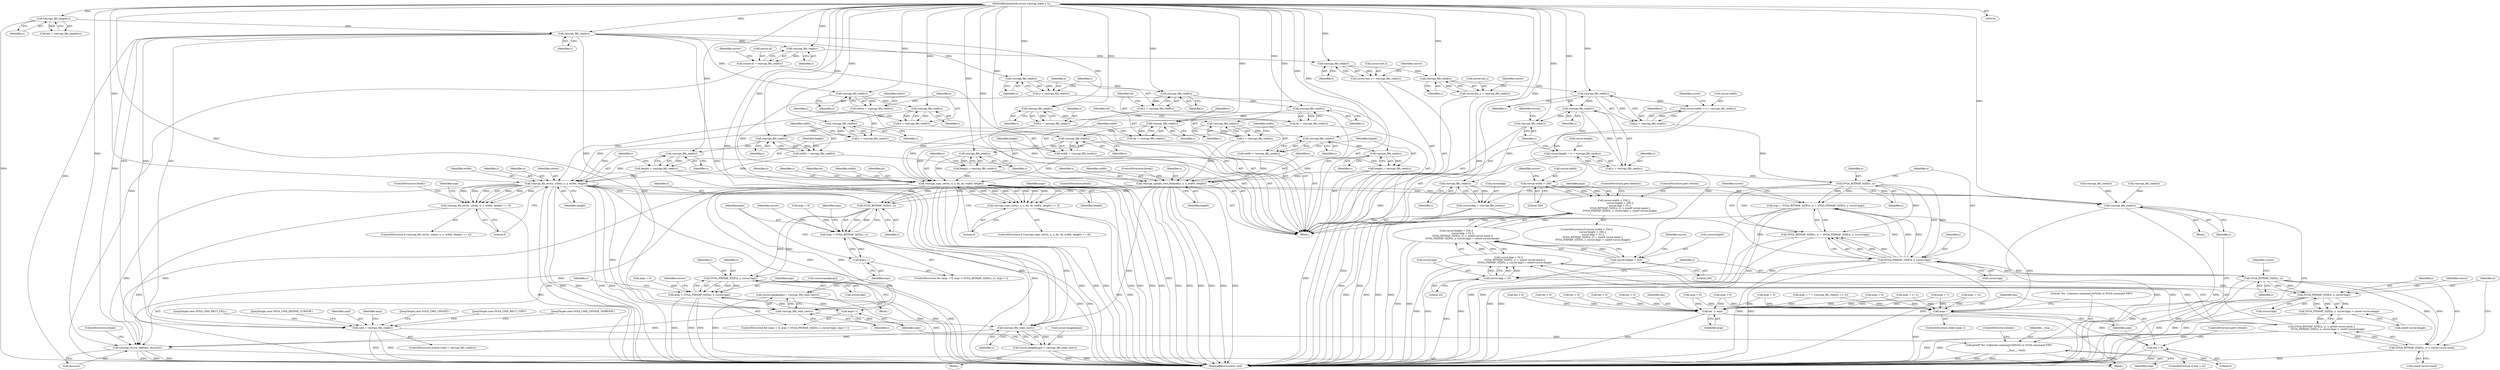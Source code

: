digraph "0_qemu_167d97a3def77ee2dbf6e908b0ecbfe2103977db@API" {
"1000145" [label="(Call,vmsvga_fifo_read(s))"];
"1000125" [label="(Call,vmsvga_fifo_length(s))"];
"1000105" [label="(MethodParameterIn,struct vmsvga_state_s *s)"];
"1000143" [label="(Call,cmd = vmsvga_fifo_read(s))"];
"1000527" [label="(Call,printf(\"%s: Unknown command 0x%02x in SVGA command FIFO\n\",\n                   __func__, cmd))"];
"1000161" [label="(Call,vmsvga_fifo_read(s))"];
"1000159" [label="(Call,x = vmsvga_fifo_read(s))"];
"1000175" [label="(Call,vmsvga_update_rect_delayed(s, x, y, width, height))"];
"1000391" [label="(Call,SVGA_BITMAP_SIZE(x, y))"];
"1000389" [label="(Call,args < SVGA_BITMAP_SIZE(x, y))"];
"1000394" [label="(Call,args++)"];
"1000411" [label="(Call,SVGA_PIXMAP_SIZE(x, y, cursor.bpp))"];
"1000409" [label="(Call,args < SVGA_PIXMAP_SIZE(x, y, cursor.bpp))"];
"1000417" [label="(Call,args++)"];
"1000403" [label="(Call,vmsvga_fifo_read_raw(s))"];
"1000397" [label="(Call,cursor.mask[args] = vmsvga_fifo_read_raw(s))"];
"1000426" [label="(Call,vmsvga_fifo_read_raw(s))"];
"1000420" [label="(Call,cursor.image[args] = vmsvga_fifo_read_raw(s))"];
"1000428" [label="(Call,vmsvga_cursor_define(s, &cursor))"];
"1000165" [label="(Call,vmsvga_fifo_read(s))"];
"1000163" [label="(Call,y = vmsvga_fifo_read(s))"];
"1000169" [label="(Call,vmsvga_fifo_read(s))"];
"1000167" [label="(Call,width = vmsvga_fifo_read(s))"];
"1000173" [label="(Call,vmsvga_fifo_read(s))"];
"1000171" [label="(Call,height = vmsvga_fifo_read(s))"];
"1000194" [label="(Call,vmsvga_fifo_read(s))"];
"1000192" [label="(Call,colour = vmsvga_fifo_read(s))"];
"1000214" [label="(Call,vmsvga_fill_rect(s, colour, x, y, width, height))"];
"1000213" [label="(Call,vmsvga_fill_rect(s, colour, x, y, width, height) == 0)"];
"1000525" [label="(Call,vmsvga_fifo_read(s))"];
"1000198" [label="(Call,vmsvga_fifo_read(s))"];
"1000196" [label="(Call,x = vmsvga_fifo_read(s))"];
"1000202" [label="(Call,vmsvga_fifo_read(s))"];
"1000200" [label="(Call,y = vmsvga_fifo_read(s))"];
"1000206" [label="(Call,vmsvga_fifo_read(s))"];
"1000204" [label="(Call,width = vmsvga_fifo_read(s))"];
"1000210" [label="(Call,vmsvga_fifo_read(s))"];
"1000208" [label="(Call,height = vmsvga_fifo_read(s))"];
"1000240" [label="(Call,vmsvga_fifo_read(s))"];
"1000238" [label="(Call,x = vmsvga_fifo_read(s))"];
"1000264" [label="(Call,vmsvga_copy_rect(s, x, y, dx, dy, width, height))"];
"1000263" [label="(Call,vmsvga_copy_rect(s, x, y, dx, dy, width, height) == 0)"];
"1000244" [label="(Call,vmsvga_fifo_read(s))"];
"1000242" [label="(Call,y = vmsvga_fifo_read(s))"];
"1000248" [label="(Call,vmsvga_fifo_read(s))"];
"1000246" [label="(Call,dx = vmsvga_fifo_read(s))"];
"1000252" [label="(Call,vmsvga_fifo_read(s))"];
"1000250" [label="(Call,dy = vmsvga_fifo_read(s))"];
"1000256" [label="(Call,vmsvga_fifo_read(s))"];
"1000254" [label="(Call,width = vmsvga_fifo_read(s))"];
"1000260" [label="(Call,vmsvga_fifo_read(s))"];
"1000258" [label="(Call,height = vmsvga_fifo_read(s))"];
"1000293" [label="(Call,vmsvga_fifo_read(s))"];
"1000289" [label="(Call,cursor.id = vmsvga_fifo_read(s))"];
"1000299" [label="(Call,vmsvga_fifo_read(s))"];
"1000295" [label="(Call,cursor.hot_x = vmsvga_fifo_read(s))"];
"1000305" [label="(Call,vmsvga_fifo_read(s))"];
"1000301" [label="(Call,cursor.hot_y = vmsvga_fifo_read(s))"];
"1000313" [label="(Call,vmsvga_fifo_read(s))"];
"1000307" [label="(Call,cursor.width = x = vmsvga_fifo_read(s))"];
"1000345" [label="(Call,cursor.width > 256)"];
"1000344" [label="(Call,cursor.width > 256 ||\n                cursor.height > 256 ||\n                cursor.bpp > 32 ||\n                SVGA_BITMAP_SIZE(x, y) > sizeof cursor.mask ||\n                SVGA_PIXMAP_SIZE(x, y, cursor.bpp) > sizeof cursor.image)"];
"1000311" [label="(Call,x = vmsvga_fifo_read(s))"];
"1000334" [label="(Call,SVGA_BITMAP_SIZE(x, y))"];
"1000331" [label="(Call,args = SVGA_BITMAP_SIZE(x, y) + SVGA_PIXMAP_SIZE(x, y, cursor.bpp))"];
"1000512" [label="(Call,len -= args)"];
"1000516" [label="(Call,len < 0)"];
"1000522" [label="(Call,args--)"];
"1000333" [label="(Call,SVGA_BITMAP_SIZE(x, y) + SVGA_PIXMAP_SIZE(x, y, cursor.bpp))"];
"1000337" [label="(Call,SVGA_PIXMAP_SIZE(x, y, cursor.bpp))"];
"1000357" [label="(Call,cursor.bpp > 32)"];
"1000356" [label="(Call,cursor.bpp > 32 ||\n                SVGA_BITMAP_SIZE(x, y) > sizeof cursor.mask ||\n                SVGA_PIXMAP_SIZE(x, y, cursor.bpp) > sizeof cursor.image)"];
"1000350" [label="(Call,cursor.height > 256 ||\n                cursor.bpp > 32 ||\n                SVGA_BITMAP_SIZE(x, y) > sizeof cursor.mask ||\n                SVGA_PIXMAP_SIZE(x, y, cursor.bpp) > sizeof cursor.image)"];
"1000372" [label="(Call,SVGA_PIXMAP_SIZE(x, y, cursor.bpp))"];
"1000371" [label="(Call,SVGA_PIXMAP_SIZE(x, y, cursor.bpp) > sizeof cursor.image)"];
"1000362" [label="(Call,SVGA_BITMAP_SIZE(x, y) > sizeof cursor.mask ||\n                SVGA_PIXMAP_SIZE(x, y, cursor.bpp) > sizeof cursor.image)"];
"1000364" [label="(Call,SVGA_BITMAP_SIZE(x, y))"];
"1000363" [label="(Call,SVGA_BITMAP_SIZE(x, y) > sizeof cursor.mask)"];
"1000321" [label="(Call,vmsvga_fifo_read(s))"];
"1000315" [label="(Call,cursor.height = y = vmsvga_fifo_read(s))"];
"1000351" [label="(Call,cursor.height > 256)"];
"1000319" [label="(Call,y = vmsvga_fifo_read(s))"];
"1000323" [label="(Call,vmsvga_fifo_read(s))"];
"1000329" [label="(Call,vmsvga_fifo_read(s))"];
"1000325" [label="(Call,cursor.bpp = vmsvga_fifo_read(s))"];
"1000224" [label="(Call,args = 0)"];
"1000204" [label="(Call,width = vmsvga_fifo_read(s))"];
"1000400" [label="(Identifier,cursor)"];
"1000177" [label="(Identifier,x)"];
"1000241" [label="(Identifier,s)"];
"1000438" [label="(Call,len < 0)"];
"1000385" [label="(ControlStructure,for (args = 0; args < SVGA_BITMAP_SIZE(x, y); args++))"];
"1000275" [label="(Call,args = 0)"];
"1000359" [label="(Identifier,cursor)"];
"1000279" [label="(JumpTarget,case SVGA_CMD_DEFINE_CURSOR:)"];
"1000523" [label="(Identifier,args)"];
"1000274" [label="(ControlStructure,break;)"];
"1000420" [label="(Call,cursor.image[args] = vmsvga_fifo_read_raw(s))"];
"1000252" [label="(Call,vmsvga_fifo_read(s))"];
"1000367" [label="(Call,sizeof cursor.mask)"];
"1000203" [label="(Identifier,s)"];
"1000492" [label="(Call,vmsvga_fifo_read(s))"];
"1000264" [label="(Call,vmsvga_copy_rect(s, x, y, dx, dy, width, height))"];
"1000406" [label="(Call,args = 0)"];
"1000166" [label="(Identifier,s)"];
"1000386" [label="(Call,args = 0)"];
"1000257" [label="(Identifier,s)"];
"1000335" [label="(Identifier,x)"];
"1000357" [label="(Call,cursor.bpp > 32)"];
"1000187" [label="(Call,len < 0)"];
"1000417" [label="(Call,args++)"];
"1000272" [label="(Literal,0)"];
"1000250" [label="(Call,dy = vmsvga_fifo_read(s))"];
"1000369" [label="(Identifier,cursor)"];
"1000364" [label="(Call,SVGA_BITMAP_SIZE(x, y))"];
"1000201" [label="(Identifier,y)"];
"1000428" [label="(Call,vmsvga_cursor_define(s, &cursor))"];
"1000302" [label="(Call,cursor.hot_y)"];
"1000213" [label="(Call,vmsvga_fill_rect(s, colour, x, y, width, height) == 0)"];
"1000233" [label="(Call,len < 0)"];
"1000301" [label="(Call,cursor.hot_y = vmsvga_fifo_read(s))"];
"1000405" [label="(ControlStructure,for (args = 0; args < SVGA_PIXMAP_SIZE(x, y, cursor.bpp); args++))"];
"1000375" [label="(Call,cursor.bpp)"];
"1000432" [label="(ControlStructure,break;)"];
"1000332" [label="(Identifier,args)"];
"1000260" [label="(Call,vmsvga_fifo_read(s))"];
"1000175" [label="(Call,vmsvga_update_rect_delayed(s, x, y, width, height))"];
"1000371" [label="(Call,SVGA_PIXMAP_SIZE(x, y, cursor.bpp) > sizeof cursor.image)"];
"1000497" [label="(Call,args = 12)"];
"1000362" [label="(Call,SVGA_BITMAP_SIZE(x, y) > sizeof cursor.mask ||\n                SVGA_PIXMAP_SIZE(x, y, cursor.bpp) > sizeof cursor.image)"];
"1000180" [label="(Identifier,height)"];
"1000297" [label="(Identifier,cursor)"];
"1000312" [label="(Identifier,x)"];
"1000268" [label="(Identifier,dx)"];
"1000325" [label="(Call,cursor.bpp = vmsvga_fifo_read(s))"];
"1000225" [label="(Identifier,args)"];
"1000308" [label="(Call,cursor.width)"];
"1000355" [label="(Literal,256)"];
"1000172" [label="(Identifier,height)"];
"1000426" [label="(Call,vmsvga_fifo_read_raw(s))"];
"1000246" [label="(Call,dx = vmsvga_fifo_read(s))"];
"1000179" [label="(Identifier,width)"];
"1000404" [label="(Identifier,s)"];
"1000181" [label="(ControlStructure,break;)"];
"1000322" [label="(Identifier,s)"];
"1000270" [label="(Identifier,width)"];
"1000339" [label="(Identifier,y)"];
"1000316" [label="(Call,cursor.height)"];
"1000199" [label="(Identifier,s)"];
"1000423" [label="(Identifier,cursor)"];
"1000165" [label="(Call,vmsvga_fifo_read(s))"];
"1000209" [label="(Identifier,height)"];
"1000173" [label="(Call,vmsvga_fifo_read(s))"];
"1000258" [label="(Call,height = vmsvga_fifo_read(s))"];
"1000520" [label="(ControlStructure,goto rewind;)"];
"1000299" [label="(Call,vmsvga_fifo_read(s))"];
"1000526" [label="(Identifier,s)"];
"1000361" [label="(Literal,32)"];
"1000194" [label="(Call,vmsvga_fifo_read(s))"];
"1000336" [label="(Identifier,y)"];
"1000330" [label="(Identifier,s)"];
"1000265" [label="(Identifier,s)"];
"1000366" [label="(Identifier,y)"];
"1000517" [label="(Identifier,len)"];
"1000329" [label="(Call,vmsvga_fifo_read(s))"];
"1000168" [label="(Identifier,width)"];
"1000524" [label="(Block,)"];
"1000324" [label="(Identifier,s)"];
"1000123" [label="(Call,len = vmsvga_fifo_length(s))"];
"1000253" [label="(Identifier,s)"];
"1000513" [label="(Identifier,len)"];
"1000212" [label="(ControlStructure,if (vmsvga_fill_rect(s, colour, x, y, width, height) == 0))"];
"1000333" [label="(Call,SVGA_BITMAP_SIZE(x, y) + SVGA_PIXMAP_SIZE(x, y, cursor.bpp))"];
"1000429" [label="(Identifier,s)"];
"1000159" [label="(Call,x = vmsvga_fifo_read(s))"];
"1000198" [label="(Call,vmsvga_fifo_read(s))"];
"1000261" [label="(Identifier,s)"];
"1000105" [label="(MethodParameterIn,struct vmsvga_state_s *s)"];
"1000162" [label="(Identifier,s)"];
"1000418" [label="(Identifier,args)"];
"1000217" [label="(Identifier,x)"];
"1000327" [label="(Identifier,cursor)"];
"1000392" [label="(Identifier,x)"];
"1000419" [label="(Block,)"];
"1000144" [label="(Identifier,cmd)"];
"1000410" [label="(Identifier,args)"];
"1000345" [label="(Call,cursor.width > 256)"];
"1000259" [label="(Identifier,height)"];
"1000384" [label="(ControlStructure,goto rewind;)"];
"1000387" [label="(Identifier,args)"];
"1000323" [label="(Call,vmsvga_fifo_read(s))"];
"1000245" [label="(Identifier,s)"];
"1000242" [label="(Call,y = vmsvga_fifo_read(s))"];
"1000306" [label="(Identifier,s)"];
"1000284" [label="(Call,len < 0)"];
"1000352" [label="(Call,cursor.height)"];
"1000326" [label="(Call,cursor.bpp)"];
"1000148" [label="(JumpTarget,case SVGA_CMD_UPDATE:)"];
"1000228" [label="(JumpTarget,case SVGA_CMD_RECT_COPY:)"];
"1000530" [label="(Identifier,cmd)"];
"1000300" [label="(Identifier,s)"];
"1000303" [label="(Identifier,cursor)"];
"1000350" [label="(Call,cursor.height > 256 ||\n                cursor.bpp > 32 ||\n                SVGA_BITMAP_SIZE(x, y) > sizeof cursor.mask ||\n                SVGA_PIXMAP_SIZE(x, y, cursor.bpp) > sizeof cursor.image)"];
"1000412" [label="(Identifier,x)"];
"1000396" [label="(Block,)"];
"1000334" [label="(Call,SVGA_BITMAP_SIZE(x, y))"];
"1000305" [label="(Call,vmsvga_fifo_read(s))"];
"1000549" [label="(MethodReturn,static void)"];
"1000427" [label="(Identifier,s)"];
"1000393" [label="(Identifier,y)"];
"1000216" [label="(Identifier,colour)"];
"1000169" [label="(Call,vmsvga_fifo_read(s))"];
"1000263" [label="(Call,vmsvga_copy_rect(s, x, y, dx, dy, width, height) == 0)"];
"1000143" [label="(Call,cmd = vmsvga_fifo_read(s))"];
"1000161" [label="(Call,vmsvga_fifo_read(s))"];
"1000267" [label="(Identifier,y)"];
"1000409" [label="(Call,args < SVGA_PIXMAP_SIZE(x, y, cursor.bpp))"];
"1000455" [label="(Call,vmsvga_fifo_read(s))"];
"1000254" [label="(Call,width = vmsvga_fifo_read(s))"];
"1000200" [label="(Call,y = vmsvga_fifo_read(s))"];
"1000411" [label="(Call,SVGA_PIXMAP_SIZE(x, y, cursor.bpp))"];
"1000525" [label="(Call,vmsvga_fifo_read(s))"];
"1000309" [label="(Identifier,cursor)"];
"1000195" [label="(Identifier,s)"];
"1000343" [label="(ControlStructure,if (cursor.width > 256 ||\n                cursor.height > 256 ||\n                cursor.bpp > 32 ||\n                SVGA_BITMAP_SIZE(x, y) > sizeof cursor.mask ||\n                SVGA_PIXMAP_SIZE(x, y, cursor.bpp) > sizeof cursor.image))"];
"1000383" [label="(ControlStructure,goto badcmd;)"];
"1000314" [label="(Identifier,s)"];
"1000380" [label="(Identifier,cursor)"];
"1000337" [label="(Call,SVGA_PIXMAP_SIZE(x, y, cursor.bpp))"];
"1000521" [label="(ControlStructure,while (args--))"];
"1000142" [label="(ControlStructure,switch (cmd = vmsvga_fifo_read(s)))"];
"1000269" [label="(Identifier,dy)"];
"1000266" [label="(Identifier,x)"];
"1000240" [label="(Call,vmsvga_fifo_read(s))"];
"1000211" [label="(Identifier,s)"];
"1000531" [label="(ControlStructure,break;)"];
"1000344" [label="(Call,cursor.width > 256 ||\n                cursor.height > 256 ||\n                cursor.bpp > 32 ||\n                SVGA_BITMAP_SIZE(x, y) > sizeof cursor.mask ||\n                SVGA_PIXMAP_SIZE(x, y, cursor.bpp) > sizeof cursor.image)"];
"1000315" [label="(Call,cursor.height = y = vmsvga_fifo_read(s))"];
"1000197" [label="(Identifier,x)"];
"1000126" [label="(Identifier,s)"];
"1000248" [label="(Call,vmsvga_fifo_read(s))"];
"1000374" [label="(Identifier,y)"];
"1000244" [label="(Call,vmsvga_fifo_read(s))"];
"1000363" [label="(Call,SVGA_BITMAP_SIZE(x, y) > sizeof cursor.mask)"];
"1000176" [label="(Identifier,s)"];
"1000478" [label="(Call,len < 0)"];
"1000407" [label="(Identifier,args)"];
"1000170" [label="(Identifier,s)"];
"1000146" [label="(Identifier,s)"];
"1000290" [label="(Call,cursor.id)"];
"1000351" [label="(Call,cursor.height > 256)"];
"1000522" [label="(Call,args--)"];
"1000516" [label="(Call,len < 0)"];
"1000346" [label="(Call,cursor.width)"];
"1000196" [label="(Call,x = vmsvga_fifo_read(s))"];
"1000518" [label="(Literal,0)"];
"1000271" [label="(Identifier,height)"];
"1000149" [label="(JumpTarget,case SVGA_CMD_UPDATE_VERBOSE:)"];
"1000163" [label="(Call,y = vmsvga_fifo_read(s))"];
"1000238" [label="(Call,x = vmsvga_fifo_read(s))"];
"1000349" [label="(Literal,256)"];
"1000293" [label="(Call,vmsvga_fifo_read(s))"];
"1000223" [label="(ControlStructure,break;)"];
"1000365" [label="(Identifier,x)"];
"1000147" [label="(Block,)"];
"1000394" [label="(Call,args++)"];
"1000193" [label="(Identifier,colour)"];
"1000512" [label="(Call,len -= args)"];
"1000207" [label="(Identifier,s)"];
"1000276" [label="(Identifier,args)"];
"1000391" [label="(Call,SVGA_BITMAP_SIZE(x, y))"];
"1000262" [label="(ControlStructure,if (vmsvga_copy_rect(s, x, y, dx, dy, width, height) == 0))"];
"1000414" [label="(Call,cursor.bpp)"];
"1000347" [label="(Identifier,cursor)"];
"1000320" [label="(Identifier,y)"];
"1000255" [label="(Identifier,width)"];
"1000294" [label="(Identifier,s)"];
"1000529" [label="(Identifier,__func__)"];
"1000338" [label="(Identifier,x)"];
"1000464" [label="(Call,args = 6)"];
"1000192" [label="(Call,colour = vmsvga_fifo_read(s))"];
"1000289" [label="(Call,cursor.id = vmsvga_fifo_read(s))"];
"1000239" [label="(Identifier,x)"];
"1000378" [label="(Call,sizeof cursor.image)"];
"1000321" [label="(Call,vmsvga_fifo_read(s))"];
"1000372" [label="(Call,SVGA_PIXMAP_SIZE(x, y, cursor.bpp))"];
"1000220" [label="(Identifier,height)"];
"1000469" [label="(Call,args = 7)"];
"1000313" [label="(Call,vmsvga_fifo_read(s))"];
"1000218" [label="(Identifier,y)"];
"1000389" [label="(Call,args < SVGA_BITMAP_SIZE(x, y))"];
"1000210" [label="(Call,vmsvga_fifo_read(s))"];
"1000390" [label="(Identifier,args)"];
"1000295" [label="(Call,cursor.hot_x = vmsvga_fifo_read(s))"];
"1000296" [label="(Call,cursor.hot_x)"];
"1000125" [label="(Call,vmsvga_fifo_length(s))"];
"1000247" [label="(Identifier,dx)"];
"1000182" [label="(JumpTarget,case SVGA_CMD_RECT_FILL:)"];
"1000164" [label="(Identifier,y)"];
"1000174" [label="(Identifier,s)"];
"1000514" [label="(Identifier,args)"];
"1000251" [label="(Identifier,dy)"];
"1000508" [label="(Call,args = 0)"];
"1000256" [label="(Call,vmsvga_fifo_read(s))"];
"1000219" [label="(Identifier,width)"];
"1000145" [label="(Call,vmsvga_fifo_read(s))"];
"1000171" [label="(Call,height = vmsvga_fifo_read(s))"];
"1000214" [label="(Call,vmsvga_fill_rect(s, colour, x, y, width, height))"];
"1000395" [label="(Identifier,args)"];
"1000311" [label="(Call,x = vmsvga_fifo_read(s))"];
"1000178" [label="(Identifier,y)"];
"1000397" [label="(Call,cursor.mask[args] = vmsvga_fifo_read_raw(s))"];
"1000457" [label="(Call,args = x * y)"];
"1000205" [label="(Identifier,width)"];
"1000249" [label="(Identifier,s)"];
"1000487" [label="(Call,args = 7 + (vmsvga_fifo_read(s) >> 2))"];
"1000515" [label="(ControlStructure,if (len < 0))"];
"1000413" [label="(Identifier,y)"];
"1000528" [label="(Literal,\"%s: Unknown command 0x%02x in SVGA command FIFO\n\")"];
"1000356" [label="(Call,cursor.bpp > 32 ||\n                SVGA_BITMAP_SIZE(x, y) > sizeof cursor.mask ||\n                SVGA_PIXMAP_SIZE(x, y, cursor.bpp) > sizeof cursor.image)"];
"1000358" [label="(Call,cursor.bpp)"];
"1000221" [label="(Literal,0)"];
"1000373" [label="(Identifier,x)"];
"1000215" [label="(Identifier,s)"];
"1000206" [label="(Call,vmsvga_fifo_read(s))"];
"1000331" [label="(Call,args = SVGA_BITMAP_SIZE(x, y) + SVGA_PIXMAP_SIZE(x, y, cursor.bpp))"];
"1000319" [label="(Call,y = vmsvga_fifo_read(s))"];
"1000243" [label="(Identifier,y)"];
"1000430" [label="(Call,&cursor)"];
"1000340" [label="(Call,cursor.bpp)"];
"1000421" [label="(Call,cursor.image[args])"];
"1000398" [label="(Call,cursor.mask[args])"];
"1000317" [label="(Identifier,cursor)"];
"1000208" [label="(Call,height = vmsvga_fifo_read(s))"];
"1000160" [label="(Identifier,x)"];
"1000307" [label="(Call,cursor.width = x = vmsvga_fifo_read(s))"];
"1000353" [label="(Identifier,cursor)"];
"1000202" [label="(Call,vmsvga_fifo_read(s))"];
"1000167" [label="(Call,width = vmsvga_fifo_read(s))"];
"1000403" [label="(Call,vmsvga_fifo_read_raw(s))"];
"1000527" [label="(Call,printf(\"%s: Unknown command 0x%02x in SVGA command FIFO\n\",\n                   __func__, cmd))"];
"1000136" [label="(Block,)"];
"1000145" -> "1000143"  [label="AST: "];
"1000145" -> "1000146"  [label="CFG: "];
"1000146" -> "1000145"  [label="AST: "];
"1000143" -> "1000145"  [label="CFG: "];
"1000145" -> "1000549"  [label="DDG: "];
"1000145" -> "1000143"  [label="DDG: "];
"1000125" -> "1000145"  [label="DDG: "];
"1000105" -> "1000145"  [label="DDG: "];
"1000145" -> "1000161"  [label="DDG: "];
"1000145" -> "1000194"  [label="DDG: "];
"1000145" -> "1000240"  [label="DDG: "];
"1000145" -> "1000293"  [label="DDG: "];
"1000145" -> "1000403"  [label="DDG: "];
"1000145" -> "1000426"  [label="DDG: "];
"1000145" -> "1000428"  [label="DDG: "];
"1000125" -> "1000123"  [label="AST: "];
"1000125" -> "1000126"  [label="CFG: "];
"1000126" -> "1000125"  [label="AST: "];
"1000123" -> "1000125"  [label="CFG: "];
"1000125" -> "1000549"  [label="DDG: "];
"1000125" -> "1000123"  [label="DDG: "];
"1000105" -> "1000125"  [label="DDG: "];
"1000105" -> "1000104"  [label="AST: "];
"1000105" -> "1000549"  [label="DDG: "];
"1000105" -> "1000161"  [label="DDG: "];
"1000105" -> "1000165"  [label="DDG: "];
"1000105" -> "1000169"  [label="DDG: "];
"1000105" -> "1000173"  [label="DDG: "];
"1000105" -> "1000175"  [label="DDG: "];
"1000105" -> "1000194"  [label="DDG: "];
"1000105" -> "1000198"  [label="DDG: "];
"1000105" -> "1000202"  [label="DDG: "];
"1000105" -> "1000206"  [label="DDG: "];
"1000105" -> "1000210"  [label="DDG: "];
"1000105" -> "1000214"  [label="DDG: "];
"1000105" -> "1000240"  [label="DDG: "];
"1000105" -> "1000244"  [label="DDG: "];
"1000105" -> "1000248"  [label="DDG: "];
"1000105" -> "1000252"  [label="DDG: "];
"1000105" -> "1000256"  [label="DDG: "];
"1000105" -> "1000260"  [label="DDG: "];
"1000105" -> "1000264"  [label="DDG: "];
"1000105" -> "1000293"  [label="DDG: "];
"1000105" -> "1000299"  [label="DDG: "];
"1000105" -> "1000305"  [label="DDG: "];
"1000105" -> "1000313"  [label="DDG: "];
"1000105" -> "1000321"  [label="DDG: "];
"1000105" -> "1000323"  [label="DDG: "];
"1000105" -> "1000329"  [label="DDG: "];
"1000105" -> "1000403"  [label="DDG: "];
"1000105" -> "1000426"  [label="DDG: "];
"1000105" -> "1000428"  [label="DDG: "];
"1000105" -> "1000525"  [label="DDG: "];
"1000143" -> "1000142"  [label="AST: "];
"1000144" -> "1000143"  [label="AST: "];
"1000148" -> "1000143"  [label="CFG: "];
"1000149" -> "1000143"  [label="CFG: "];
"1000182" -> "1000143"  [label="CFG: "];
"1000228" -> "1000143"  [label="CFG: "];
"1000279" -> "1000143"  [label="CFG: "];
"1000387" -> "1000143"  [label="CFG: "];
"1000143" -> "1000549"  [label="DDG: "];
"1000143" -> "1000549"  [label="DDG: "];
"1000143" -> "1000527"  [label="DDG: "];
"1000527" -> "1000136"  [label="AST: "];
"1000527" -> "1000530"  [label="CFG: "];
"1000528" -> "1000527"  [label="AST: "];
"1000529" -> "1000527"  [label="AST: "];
"1000530" -> "1000527"  [label="AST: "];
"1000531" -> "1000527"  [label="CFG: "];
"1000527" -> "1000549"  [label="DDG: "];
"1000527" -> "1000549"  [label="DDG: "];
"1000527" -> "1000549"  [label="DDG: "];
"1000161" -> "1000159"  [label="AST: "];
"1000161" -> "1000162"  [label="CFG: "];
"1000162" -> "1000161"  [label="AST: "];
"1000159" -> "1000161"  [label="CFG: "];
"1000161" -> "1000159"  [label="DDG: "];
"1000161" -> "1000165"  [label="DDG: "];
"1000159" -> "1000147"  [label="AST: "];
"1000160" -> "1000159"  [label="AST: "];
"1000164" -> "1000159"  [label="CFG: "];
"1000159" -> "1000175"  [label="DDG: "];
"1000175" -> "1000147"  [label="AST: "];
"1000175" -> "1000180"  [label="CFG: "];
"1000176" -> "1000175"  [label="AST: "];
"1000177" -> "1000175"  [label="AST: "];
"1000178" -> "1000175"  [label="AST: "];
"1000179" -> "1000175"  [label="AST: "];
"1000180" -> "1000175"  [label="AST: "];
"1000181" -> "1000175"  [label="CFG: "];
"1000175" -> "1000549"  [label="DDG: "];
"1000175" -> "1000549"  [label="DDG: "];
"1000175" -> "1000549"  [label="DDG: "];
"1000175" -> "1000549"  [label="DDG: "];
"1000175" -> "1000549"  [label="DDG: "];
"1000175" -> "1000549"  [label="DDG: "];
"1000173" -> "1000175"  [label="DDG: "];
"1000163" -> "1000175"  [label="DDG: "];
"1000167" -> "1000175"  [label="DDG: "];
"1000171" -> "1000175"  [label="DDG: "];
"1000175" -> "1000391"  [label="DDG: "];
"1000175" -> "1000391"  [label="DDG: "];
"1000175" -> "1000403"  [label="DDG: "];
"1000175" -> "1000426"  [label="DDG: "];
"1000175" -> "1000428"  [label="DDG: "];
"1000391" -> "1000389"  [label="AST: "];
"1000391" -> "1000393"  [label="CFG: "];
"1000392" -> "1000391"  [label="AST: "];
"1000393" -> "1000391"  [label="AST: "];
"1000389" -> "1000391"  [label="CFG: "];
"1000391" -> "1000389"  [label="DDG: "];
"1000391" -> "1000389"  [label="DDG: "];
"1000214" -> "1000391"  [label="DDG: "];
"1000214" -> "1000391"  [label="DDG: "];
"1000264" -> "1000391"  [label="DDG: "];
"1000264" -> "1000391"  [label="DDG: "];
"1000391" -> "1000411"  [label="DDG: "];
"1000391" -> "1000411"  [label="DDG: "];
"1000389" -> "1000385"  [label="AST: "];
"1000390" -> "1000389"  [label="AST: "];
"1000400" -> "1000389"  [label="CFG: "];
"1000407" -> "1000389"  [label="CFG: "];
"1000389" -> "1000549"  [label="DDG: "];
"1000389" -> "1000549"  [label="DDG: "];
"1000386" -> "1000389"  [label="DDG: "];
"1000394" -> "1000389"  [label="DDG: "];
"1000389" -> "1000394"  [label="DDG: "];
"1000394" -> "1000385"  [label="AST: "];
"1000394" -> "1000395"  [label="CFG: "];
"1000395" -> "1000394"  [label="AST: "];
"1000390" -> "1000394"  [label="CFG: "];
"1000411" -> "1000409"  [label="AST: "];
"1000411" -> "1000414"  [label="CFG: "];
"1000412" -> "1000411"  [label="AST: "];
"1000413" -> "1000411"  [label="AST: "];
"1000414" -> "1000411"  [label="AST: "];
"1000409" -> "1000411"  [label="CFG: "];
"1000411" -> "1000549"  [label="DDG: "];
"1000411" -> "1000549"  [label="DDG: "];
"1000411" -> "1000549"  [label="DDG: "];
"1000411" -> "1000409"  [label="DDG: "];
"1000411" -> "1000409"  [label="DDG: "];
"1000411" -> "1000409"  [label="DDG: "];
"1000409" -> "1000405"  [label="AST: "];
"1000410" -> "1000409"  [label="AST: "];
"1000423" -> "1000409"  [label="CFG: "];
"1000429" -> "1000409"  [label="CFG: "];
"1000409" -> "1000549"  [label="DDG: "];
"1000409" -> "1000549"  [label="DDG: "];
"1000409" -> "1000549"  [label="DDG: "];
"1000406" -> "1000409"  [label="DDG: "];
"1000417" -> "1000409"  [label="DDG: "];
"1000409" -> "1000417"  [label="DDG: "];
"1000417" -> "1000405"  [label="AST: "];
"1000417" -> "1000418"  [label="CFG: "];
"1000418" -> "1000417"  [label="AST: "];
"1000410" -> "1000417"  [label="CFG: "];
"1000403" -> "1000397"  [label="AST: "];
"1000403" -> "1000404"  [label="CFG: "];
"1000404" -> "1000403"  [label="AST: "];
"1000397" -> "1000403"  [label="CFG: "];
"1000403" -> "1000397"  [label="DDG: "];
"1000264" -> "1000403"  [label="DDG: "];
"1000214" -> "1000403"  [label="DDG: "];
"1000403" -> "1000426"  [label="DDG: "];
"1000403" -> "1000428"  [label="DDG: "];
"1000397" -> "1000396"  [label="AST: "];
"1000398" -> "1000397"  [label="AST: "];
"1000395" -> "1000397"  [label="CFG: "];
"1000397" -> "1000549"  [label="DDG: "];
"1000397" -> "1000549"  [label="DDG: "];
"1000426" -> "1000420"  [label="AST: "];
"1000426" -> "1000427"  [label="CFG: "];
"1000427" -> "1000426"  [label="AST: "];
"1000420" -> "1000426"  [label="CFG: "];
"1000426" -> "1000420"  [label="DDG: "];
"1000264" -> "1000426"  [label="DDG: "];
"1000214" -> "1000426"  [label="DDG: "];
"1000426" -> "1000428"  [label="DDG: "];
"1000420" -> "1000419"  [label="AST: "];
"1000421" -> "1000420"  [label="AST: "];
"1000418" -> "1000420"  [label="CFG: "];
"1000420" -> "1000549"  [label="DDG: "];
"1000420" -> "1000549"  [label="DDG: "];
"1000428" -> "1000136"  [label="AST: "];
"1000428" -> "1000430"  [label="CFG: "];
"1000429" -> "1000428"  [label="AST: "];
"1000430" -> "1000428"  [label="AST: "];
"1000432" -> "1000428"  [label="CFG: "];
"1000428" -> "1000549"  [label="DDG: "];
"1000428" -> "1000549"  [label="DDG: "];
"1000428" -> "1000549"  [label="DDG: "];
"1000264" -> "1000428"  [label="DDG: "];
"1000214" -> "1000428"  [label="DDG: "];
"1000165" -> "1000163"  [label="AST: "];
"1000165" -> "1000166"  [label="CFG: "];
"1000166" -> "1000165"  [label="AST: "];
"1000163" -> "1000165"  [label="CFG: "];
"1000165" -> "1000163"  [label="DDG: "];
"1000165" -> "1000169"  [label="DDG: "];
"1000163" -> "1000147"  [label="AST: "];
"1000164" -> "1000163"  [label="AST: "];
"1000168" -> "1000163"  [label="CFG: "];
"1000169" -> "1000167"  [label="AST: "];
"1000169" -> "1000170"  [label="CFG: "];
"1000170" -> "1000169"  [label="AST: "];
"1000167" -> "1000169"  [label="CFG: "];
"1000169" -> "1000167"  [label="DDG: "];
"1000169" -> "1000173"  [label="DDG: "];
"1000167" -> "1000147"  [label="AST: "];
"1000168" -> "1000167"  [label="AST: "];
"1000172" -> "1000167"  [label="CFG: "];
"1000173" -> "1000171"  [label="AST: "];
"1000173" -> "1000174"  [label="CFG: "];
"1000174" -> "1000173"  [label="AST: "];
"1000171" -> "1000173"  [label="CFG: "];
"1000173" -> "1000171"  [label="DDG: "];
"1000171" -> "1000147"  [label="AST: "];
"1000172" -> "1000171"  [label="AST: "];
"1000176" -> "1000171"  [label="CFG: "];
"1000171" -> "1000549"  [label="DDG: "];
"1000194" -> "1000192"  [label="AST: "];
"1000194" -> "1000195"  [label="CFG: "];
"1000195" -> "1000194"  [label="AST: "];
"1000192" -> "1000194"  [label="CFG: "];
"1000194" -> "1000192"  [label="DDG: "];
"1000194" -> "1000198"  [label="DDG: "];
"1000192" -> "1000147"  [label="AST: "];
"1000193" -> "1000192"  [label="AST: "];
"1000197" -> "1000192"  [label="CFG: "];
"1000192" -> "1000214"  [label="DDG: "];
"1000214" -> "1000213"  [label="AST: "];
"1000214" -> "1000220"  [label="CFG: "];
"1000215" -> "1000214"  [label="AST: "];
"1000216" -> "1000214"  [label="AST: "];
"1000217" -> "1000214"  [label="AST: "];
"1000218" -> "1000214"  [label="AST: "];
"1000219" -> "1000214"  [label="AST: "];
"1000220" -> "1000214"  [label="AST: "];
"1000221" -> "1000214"  [label="CFG: "];
"1000214" -> "1000549"  [label="DDG: "];
"1000214" -> "1000549"  [label="DDG: "];
"1000214" -> "1000549"  [label="DDG: "];
"1000214" -> "1000549"  [label="DDG: "];
"1000214" -> "1000549"  [label="DDG: "];
"1000214" -> "1000549"  [label="DDG: "];
"1000214" -> "1000213"  [label="DDG: "];
"1000214" -> "1000213"  [label="DDG: "];
"1000214" -> "1000213"  [label="DDG: "];
"1000214" -> "1000213"  [label="DDG: "];
"1000214" -> "1000213"  [label="DDG: "];
"1000214" -> "1000213"  [label="DDG: "];
"1000210" -> "1000214"  [label="DDG: "];
"1000196" -> "1000214"  [label="DDG: "];
"1000200" -> "1000214"  [label="DDG: "];
"1000204" -> "1000214"  [label="DDG: "];
"1000208" -> "1000214"  [label="DDG: "];
"1000214" -> "1000525"  [label="DDG: "];
"1000213" -> "1000212"  [label="AST: "];
"1000213" -> "1000221"  [label="CFG: "];
"1000221" -> "1000213"  [label="AST: "];
"1000223" -> "1000213"  [label="CFG: "];
"1000225" -> "1000213"  [label="CFG: "];
"1000213" -> "1000549"  [label="DDG: "];
"1000213" -> "1000549"  [label="DDG: "];
"1000525" -> "1000524"  [label="AST: "];
"1000525" -> "1000526"  [label="CFG: "];
"1000526" -> "1000525"  [label="AST: "];
"1000523" -> "1000525"  [label="CFG: "];
"1000525" -> "1000549"  [label="DDG: "];
"1000525" -> "1000549"  [label="DDG: "];
"1000455" -> "1000525"  [label="DDG: "];
"1000264" -> "1000525"  [label="DDG: "];
"1000492" -> "1000525"  [label="DDG: "];
"1000329" -> "1000525"  [label="DDG: "];
"1000198" -> "1000196"  [label="AST: "];
"1000198" -> "1000199"  [label="CFG: "];
"1000199" -> "1000198"  [label="AST: "];
"1000196" -> "1000198"  [label="CFG: "];
"1000198" -> "1000196"  [label="DDG: "];
"1000198" -> "1000202"  [label="DDG: "];
"1000196" -> "1000147"  [label="AST: "];
"1000197" -> "1000196"  [label="AST: "];
"1000201" -> "1000196"  [label="CFG: "];
"1000202" -> "1000200"  [label="AST: "];
"1000202" -> "1000203"  [label="CFG: "];
"1000203" -> "1000202"  [label="AST: "];
"1000200" -> "1000202"  [label="CFG: "];
"1000202" -> "1000200"  [label="DDG: "];
"1000202" -> "1000206"  [label="DDG: "];
"1000200" -> "1000147"  [label="AST: "];
"1000201" -> "1000200"  [label="AST: "];
"1000205" -> "1000200"  [label="CFG: "];
"1000206" -> "1000204"  [label="AST: "];
"1000206" -> "1000207"  [label="CFG: "];
"1000207" -> "1000206"  [label="AST: "];
"1000204" -> "1000206"  [label="CFG: "];
"1000206" -> "1000204"  [label="DDG: "];
"1000206" -> "1000210"  [label="DDG: "];
"1000204" -> "1000147"  [label="AST: "];
"1000205" -> "1000204"  [label="AST: "];
"1000209" -> "1000204"  [label="CFG: "];
"1000210" -> "1000208"  [label="AST: "];
"1000210" -> "1000211"  [label="CFG: "];
"1000211" -> "1000210"  [label="AST: "];
"1000208" -> "1000210"  [label="CFG: "];
"1000210" -> "1000208"  [label="DDG: "];
"1000208" -> "1000147"  [label="AST: "];
"1000209" -> "1000208"  [label="AST: "];
"1000215" -> "1000208"  [label="CFG: "];
"1000208" -> "1000549"  [label="DDG: "];
"1000240" -> "1000238"  [label="AST: "];
"1000240" -> "1000241"  [label="CFG: "];
"1000241" -> "1000240"  [label="AST: "];
"1000238" -> "1000240"  [label="CFG: "];
"1000240" -> "1000238"  [label="DDG: "];
"1000240" -> "1000244"  [label="DDG: "];
"1000238" -> "1000147"  [label="AST: "];
"1000239" -> "1000238"  [label="AST: "];
"1000243" -> "1000238"  [label="CFG: "];
"1000238" -> "1000264"  [label="DDG: "];
"1000264" -> "1000263"  [label="AST: "];
"1000264" -> "1000271"  [label="CFG: "];
"1000265" -> "1000264"  [label="AST: "];
"1000266" -> "1000264"  [label="AST: "];
"1000267" -> "1000264"  [label="AST: "];
"1000268" -> "1000264"  [label="AST: "];
"1000269" -> "1000264"  [label="AST: "];
"1000270" -> "1000264"  [label="AST: "];
"1000271" -> "1000264"  [label="AST: "];
"1000272" -> "1000264"  [label="CFG: "];
"1000264" -> "1000549"  [label="DDG: "];
"1000264" -> "1000549"  [label="DDG: "];
"1000264" -> "1000549"  [label="DDG: "];
"1000264" -> "1000549"  [label="DDG: "];
"1000264" -> "1000549"  [label="DDG: "];
"1000264" -> "1000549"  [label="DDG: "];
"1000264" -> "1000549"  [label="DDG: "];
"1000264" -> "1000263"  [label="DDG: "];
"1000264" -> "1000263"  [label="DDG: "];
"1000264" -> "1000263"  [label="DDG: "];
"1000264" -> "1000263"  [label="DDG: "];
"1000264" -> "1000263"  [label="DDG: "];
"1000264" -> "1000263"  [label="DDG: "];
"1000264" -> "1000263"  [label="DDG: "];
"1000260" -> "1000264"  [label="DDG: "];
"1000242" -> "1000264"  [label="DDG: "];
"1000246" -> "1000264"  [label="DDG: "];
"1000250" -> "1000264"  [label="DDG: "];
"1000254" -> "1000264"  [label="DDG: "];
"1000258" -> "1000264"  [label="DDG: "];
"1000263" -> "1000262"  [label="AST: "];
"1000263" -> "1000272"  [label="CFG: "];
"1000272" -> "1000263"  [label="AST: "];
"1000274" -> "1000263"  [label="CFG: "];
"1000276" -> "1000263"  [label="CFG: "];
"1000263" -> "1000549"  [label="DDG: "];
"1000263" -> "1000549"  [label="DDG: "];
"1000244" -> "1000242"  [label="AST: "];
"1000244" -> "1000245"  [label="CFG: "];
"1000245" -> "1000244"  [label="AST: "];
"1000242" -> "1000244"  [label="CFG: "];
"1000244" -> "1000242"  [label="DDG: "];
"1000244" -> "1000248"  [label="DDG: "];
"1000242" -> "1000147"  [label="AST: "];
"1000243" -> "1000242"  [label="AST: "];
"1000247" -> "1000242"  [label="CFG: "];
"1000248" -> "1000246"  [label="AST: "];
"1000248" -> "1000249"  [label="CFG: "];
"1000249" -> "1000248"  [label="AST: "];
"1000246" -> "1000248"  [label="CFG: "];
"1000248" -> "1000246"  [label="DDG: "];
"1000248" -> "1000252"  [label="DDG: "];
"1000246" -> "1000147"  [label="AST: "];
"1000247" -> "1000246"  [label="AST: "];
"1000251" -> "1000246"  [label="CFG: "];
"1000252" -> "1000250"  [label="AST: "];
"1000252" -> "1000253"  [label="CFG: "];
"1000253" -> "1000252"  [label="AST: "];
"1000250" -> "1000252"  [label="CFG: "];
"1000252" -> "1000250"  [label="DDG: "];
"1000252" -> "1000256"  [label="DDG: "];
"1000250" -> "1000147"  [label="AST: "];
"1000251" -> "1000250"  [label="AST: "];
"1000255" -> "1000250"  [label="CFG: "];
"1000256" -> "1000254"  [label="AST: "];
"1000256" -> "1000257"  [label="CFG: "];
"1000257" -> "1000256"  [label="AST: "];
"1000254" -> "1000256"  [label="CFG: "];
"1000256" -> "1000254"  [label="DDG: "];
"1000256" -> "1000260"  [label="DDG: "];
"1000254" -> "1000147"  [label="AST: "];
"1000255" -> "1000254"  [label="AST: "];
"1000259" -> "1000254"  [label="CFG: "];
"1000260" -> "1000258"  [label="AST: "];
"1000260" -> "1000261"  [label="CFG: "];
"1000261" -> "1000260"  [label="AST: "];
"1000258" -> "1000260"  [label="CFG: "];
"1000260" -> "1000258"  [label="DDG: "];
"1000258" -> "1000147"  [label="AST: "];
"1000259" -> "1000258"  [label="AST: "];
"1000265" -> "1000258"  [label="CFG: "];
"1000258" -> "1000549"  [label="DDG: "];
"1000293" -> "1000289"  [label="AST: "];
"1000293" -> "1000294"  [label="CFG: "];
"1000294" -> "1000293"  [label="AST: "];
"1000289" -> "1000293"  [label="CFG: "];
"1000293" -> "1000289"  [label="DDG: "];
"1000293" -> "1000299"  [label="DDG: "];
"1000289" -> "1000147"  [label="AST: "];
"1000290" -> "1000289"  [label="AST: "];
"1000297" -> "1000289"  [label="CFG: "];
"1000289" -> "1000549"  [label="DDG: "];
"1000299" -> "1000295"  [label="AST: "];
"1000299" -> "1000300"  [label="CFG: "];
"1000300" -> "1000299"  [label="AST: "];
"1000295" -> "1000299"  [label="CFG: "];
"1000299" -> "1000295"  [label="DDG: "];
"1000299" -> "1000305"  [label="DDG: "];
"1000295" -> "1000147"  [label="AST: "];
"1000296" -> "1000295"  [label="AST: "];
"1000303" -> "1000295"  [label="CFG: "];
"1000295" -> "1000549"  [label="DDG: "];
"1000305" -> "1000301"  [label="AST: "];
"1000305" -> "1000306"  [label="CFG: "];
"1000306" -> "1000305"  [label="AST: "];
"1000301" -> "1000305"  [label="CFG: "];
"1000305" -> "1000301"  [label="DDG: "];
"1000305" -> "1000313"  [label="DDG: "];
"1000301" -> "1000147"  [label="AST: "];
"1000302" -> "1000301"  [label="AST: "];
"1000309" -> "1000301"  [label="CFG: "];
"1000301" -> "1000549"  [label="DDG: "];
"1000313" -> "1000311"  [label="AST: "];
"1000313" -> "1000314"  [label="CFG: "];
"1000314" -> "1000313"  [label="AST: "];
"1000311" -> "1000313"  [label="CFG: "];
"1000313" -> "1000307"  [label="DDG: "];
"1000313" -> "1000311"  [label="DDG: "];
"1000313" -> "1000321"  [label="DDG: "];
"1000307" -> "1000147"  [label="AST: "];
"1000307" -> "1000311"  [label="CFG: "];
"1000308" -> "1000307"  [label="AST: "];
"1000311" -> "1000307"  [label="AST: "];
"1000317" -> "1000307"  [label="CFG: "];
"1000311" -> "1000307"  [label="DDG: "];
"1000307" -> "1000345"  [label="DDG: "];
"1000345" -> "1000344"  [label="AST: "];
"1000345" -> "1000349"  [label="CFG: "];
"1000346" -> "1000345"  [label="AST: "];
"1000349" -> "1000345"  [label="AST: "];
"1000353" -> "1000345"  [label="CFG: "];
"1000344" -> "1000345"  [label="CFG: "];
"1000345" -> "1000549"  [label="DDG: "];
"1000345" -> "1000344"  [label="DDG: "];
"1000345" -> "1000344"  [label="DDG: "];
"1000344" -> "1000343"  [label="AST: "];
"1000344" -> "1000350"  [label="CFG: "];
"1000350" -> "1000344"  [label="AST: "];
"1000383" -> "1000344"  [label="CFG: "];
"1000384" -> "1000344"  [label="CFG: "];
"1000344" -> "1000549"  [label="DDG: "];
"1000344" -> "1000549"  [label="DDG: "];
"1000344" -> "1000549"  [label="DDG: "];
"1000350" -> "1000344"  [label="DDG: "];
"1000350" -> "1000344"  [label="DDG: "];
"1000312" -> "1000311"  [label="AST: "];
"1000311" -> "1000334"  [label="DDG: "];
"1000334" -> "1000333"  [label="AST: "];
"1000334" -> "1000336"  [label="CFG: "];
"1000335" -> "1000334"  [label="AST: "];
"1000336" -> "1000334"  [label="AST: "];
"1000338" -> "1000334"  [label="CFG: "];
"1000334" -> "1000331"  [label="DDG: "];
"1000334" -> "1000331"  [label="DDG: "];
"1000334" -> "1000333"  [label="DDG: "];
"1000334" -> "1000333"  [label="DDG: "];
"1000319" -> "1000334"  [label="DDG: "];
"1000334" -> "1000337"  [label="DDG: "];
"1000334" -> "1000337"  [label="DDG: "];
"1000331" -> "1000147"  [label="AST: "];
"1000331" -> "1000333"  [label="CFG: "];
"1000332" -> "1000331"  [label="AST: "];
"1000333" -> "1000331"  [label="AST: "];
"1000347" -> "1000331"  [label="CFG: "];
"1000331" -> "1000549"  [label="DDG: "];
"1000331" -> "1000549"  [label="DDG: "];
"1000337" -> "1000331"  [label="DDG: "];
"1000337" -> "1000331"  [label="DDG: "];
"1000337" -> "1000331"  [label="DDG: "];
"1000331" -> "1000512"  [label="DDG: "];
"1000331" -> "1000522"  [label="DDG: "];
"1000512" -> "1000136"  [label="AST: "];
"1000512" -> "1000514"  [label="CFG: "];
"1000513" -> "1000512"  [label="AST: "];
"1000514" -> "1000512"  [label="AST: "];
"1000517" -> "1000512"  [label="CFG: "];
"1000512" -> "1000549"  [label="DDG: "];
"1000224" -> "1000512"  [label="DDG: "];
"1000508" -> "1000512"  [label="DDG: "];
"1000464" -> "1000512"  [label="DDG: "];
"1000497" -> "1000512"  [label="DDG: "];
"1000487" -> "1000512"  [label="DDG: "];
"1000275" -> "1000512"  [label="DDG: "];
"1000457" -> "1000512"  [label="DDG: "];
"1000469" -> "1000512"  [label="DDG: "];
"1000187" -> "1000512"  [label="DDG: "];
"1000284" -> "1000512"  [label="DDG: "];
"1000478" -> "1000512"  [label="DDG: "];
"1000233" -> "1000512"  [label="DDG: "];
"1000438" -> "1000512"  [label="DDG: "];
"1000512" -> "1000516"  [label="DDG: "];
"1000516" -> "1000515"  [label="AST: "];
"1000516" -> "1000518"  [label="CFG: "];
"1000517" -> "1000516"  [label="AST: "];
"1000518" -> "1000516"  [label="AST: "];
"1000520" -> "1000516"  [label="CFG: "];
"1000523" -> "1000516"  [label="CFG: "];
"1000516" -> "1000549"  [label="DDG: "];
"1000516" -> "1000549"  [label="DDG: "];
"1000522" -> "1000521"  [label="AST: "];
"1000522" -> "1000523"  [label="CFG: "];
"1000523" -> "1000522"  [label="AST: "];
"1000526" -> "1000522"  [label="CFG: "];
"1000528" -> "1000522"  [label="CFG: "];
"1000522" -> "1000549"  [label="DDG: "];
"1000224" -> "1000522"  [label="DDG: "];
"1000508" -> "1000522"  [label="DDG: "];
"1000464" -> "1000522"  [label="DDG: "];
"1000497" -> "1000522"  [label="DDG: "];
"1000487" -> "1000522"  [label="DDG: "];
"1000275" -> "1000522"  [label="DDG: "];
"1000457" -> "1000522"  [label="DDG: "];
"1000469" -> "1000522"  [label="DDG: "];
"1000333" -> "1000337"  [label="CFG: "];
"1000337" -> "1000333"  [label="AST: "];
"1000333" -> "1000549"  [label="DDG: "];
"1000333" -> "1000549"  [label="DDG: "];
"1000337" -> "1000333"  [label="DDG: "];
"1000337" -> "1000333"  [label="DDG: "];
"1000337" -> "1000333"  [label="DDG: "];
"1000337" -> "1000340"  [label="CFG: "];
"1000338" -> "1000337"  [label="AST: "];
"1000339" -> "1000337"  [label="AST: "];
"1000340" -> "1000337"  [label="AST: "];
"1000337" -> "1000549"  [label="DDG: "];
"1000337" -> "1000549"  [label="DDG: "];
"1000337" -> "1000549"  [label="DDG: "];
"1000325" -> "1000337"  [label="DDG: "];
"1000337" -> "1000357"  [label="DDG: "];
"1000337" -> "1000364"  [label="DDG: "];
"1000337" -> "1000364"  [label="DDG: "];
"1000357" -> "1000356"  [label="AST: "];
"1000357" -> "1000361"  [label="CFG: "];
"1000358" -> "1000357"  [label="AST: "];
"1000361" -> "1000357"  [label="AST: "];
"1000365" -> "1000357"  [label="CFG: "];
"1000356" -> "1000357"  [label="CFG: "];
"1000357" -> "1000549"  [label="DDG: "];
"1000357" -> "1000356"  [label="DDG: "];
"1000357" -> "1000356"  [label="DDG: "];
"1000357" -> "1000372"  [label="DDG: "];
"1000356" -> "1000350"  [label="AST: "];
"1000356" -> "1000362"  [label="CFG: "];
"1000362" -> "1000356"  [label="AST: "];
"1000350" -> "1000356"  [label="CFG: "];
"1000356" -> "1000549"  [label="DDG: "];
"1000356" -> "1000549"  [label="DDG: "];
"1000356" -> "1000350"  [label="DDG: "];
"1000356" -> "1000350"  [label="DDG: "];
"1000362" -> "1000356"  [label="DDG: "];
"1000362" -> "1000356"  [label="DDG: "];
"1000350" -> "1000351"  [label="CFG: "];
"1000351" -> "1000350"  [label="AST: "];
"1000350" -> "1000549"  [label="DDG: "];
"1000350" -> "1000549"  [label="DDG: "];
"1000351" -> "1000350"  [label="DDG: "];
"1000351" -> "1000350"  [label="DDG: "];
"1000372" -> "1000371"  [label="AST: "];
"1000372" -> "1000375"  [label="CFG: "];
"1000373" -> "1000372"  [label="AST: "];
"1000374" -> "1000372"  [label="AST: "];
"1000375" -> "1000372"  [label="AST: "];
"1000380" -> "1000372"  [label="CFG: "];
"1000372" -> "1000549"  [label="DDG: "];
"1000372" -> "1000549"  [label="DDG: "];
"1000372" -> "1000549"  [label="DDG: "];
"1000372" -> "1000371"  [label="DDG: "];
"1000372" -> "1000371"  [label="DDG: "];
"1000372" -> "1000371"  [label="DDG: "];
"1000364" -> "1000372"  [label="DDG: "];
"1000364" -> "1000372"  [label="DDG: "];
"1000371" -> "1000362"  [label="AST: "];
"1000371" -> "1000378"  [label="CFG: "];
"1000378" -> "1000371"  [label="AST: "];
"1000362" -> "1000371"  [label="CFG: "];
"1000371" -> "1000549"  [label="DDG: "];
"1000371" -> "1000362"  [label="DDG: "];
"1000362" -> "1000363"  [label="CFG: "];
"1000363" -> "1000362"  [label="AST: "];
"1000362" -> "1000549"  [label="DDG: "];
"1000362" -> "1000549"  [label="DDG: "];
"1000363" -> "1000362"  [label="DDG: "];
"1000364" -> "1000363"  [label="AST: "];
"1000364" -> "1000366"  [label="CFG: "];
"1000365" -> "1000364"  [label="AST: "];
"1000366" -> "1000364"  [label="AST: "];
"1000369" -> "1000364"  [label="CFG: "];
"1000364" -> "1000549"  [label="DDG: "];
"1000364" -> "1000549"  [label="DDG: "];
"1000364" -> "1000363"  [label="DDG: "];
"1000364" -> "1000363"  [label="DDG: "];
"1000363" -> "1000367"  [label="CFG: "];
"1000367" -> "1000363"  [label="AST: "];
"1000373" -> "1000363"  [label="CFG: "];
"1000363" -> "1000549"  [label="DDG: "];
"1000321" -> "1000319"  [label="AST: "];
"1000321" -> "1000322"  [label="CFG: "];
"1000322" -> "1000321"  [label="AST: "];
"1000319" -> "1000321"  [label="CFG: "];
"1000321" -> "1000315"  [label="DDG: "];
"1000321" -> "1000319"  [label="DDG: "];
"1000321" -> "1000323"  [label="DDG: "];
"1000315" -> "1000147"  [label="AST: "];
"1000315" -> "1000319"  [label="CFG: "];
"1000316" -> "1000315"  [label="AST: "];
"1000319" -> "1000315"  [label="AST: "];
"1000324" -> "1000315"  [label="CFG: "];
"1000315" -> "1000549"  [label="DDG: "];
"1000319" -> "1000315"  [label="DDG: "];
"1000315" -> "1000351"  [label="DDG: "];
"1000351" -> "1000355"  [label="CFG: "];
"1000352" -> "1000351"  [label="AST: "];
"1000355" -> "1000351"  [label="AST: "];
"1000359" -> "1000351"  [label="CFG: "];
"1000351" -> "1000549"  [label="DDG: "];
"1000320" -> "1000319"  [label="AST: "];
"1000323" -> "1000147"  [label="AST: "];
"1000323" -> "1000324"  [label="CFG: "];
"1000324" -> "1000323"  [label="AST: "];
"1000327" -> "1000323"  [label="CFG: "];
"1000323" -> "1000329"  [label="DDG: "];
"1000329" -> "1000325"  [label="AST: "];
"1000329" -> "1000330"  [label="CFG: "];
"1000330" -> "1000329"  [label="AST: "];
"1000325" -> "1000329"  [label="CFG: "];
"1000329" -> "1000549"  [label="DDG: "];
"1000329" -> "1000325"  [label="DDG: "];
"1000325" -> "1000147"  [label="AST: "];
"1000326" -> "1000325"  [label="AST: "];
"1000332" -> "1000325"  [label="CFG: "];
"1000325" -> "1000549"  [label="DDG: "];
}
